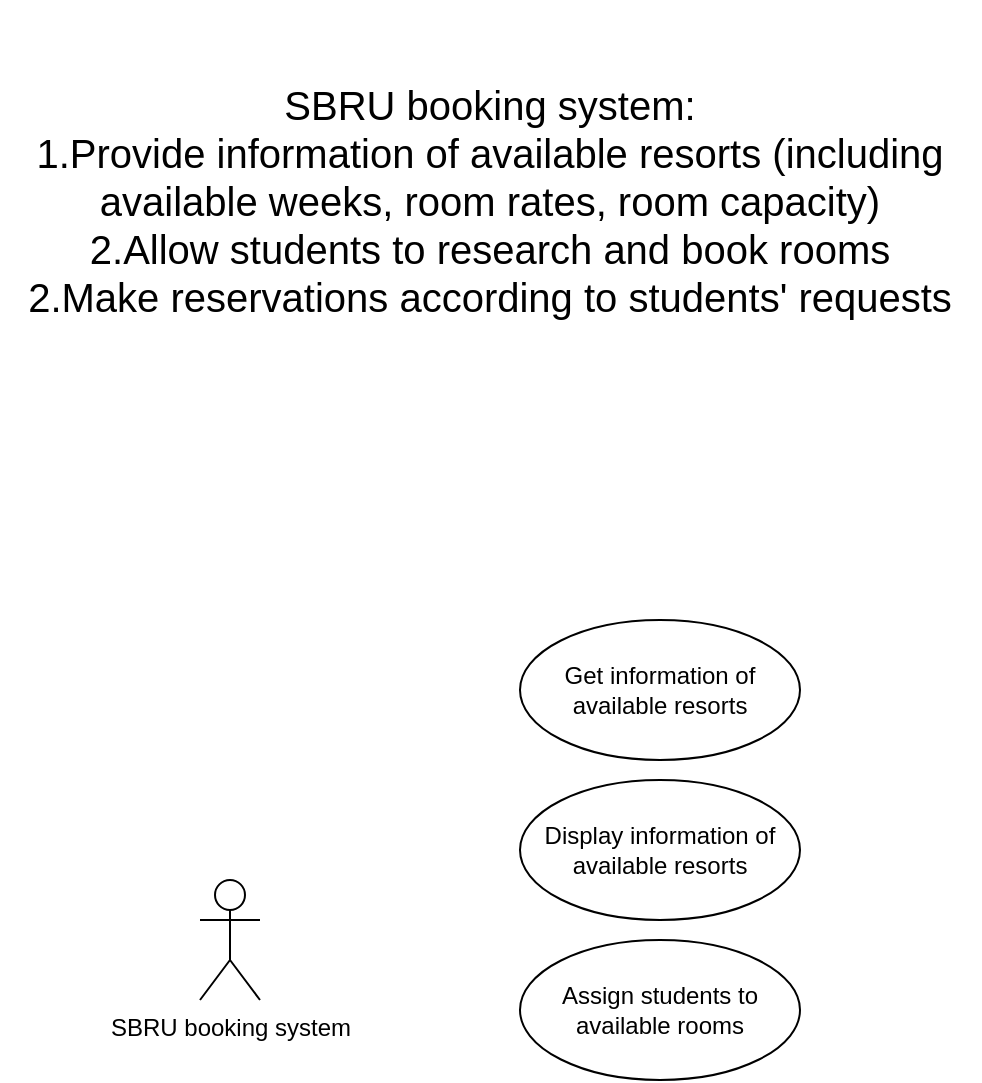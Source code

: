 <mxfile version="21.6.9" type="github">
  <diagram name="第 1 页" id="NdMm5oTjZDWahYiceiZe">
    <mxGraphModel dx="522" dy="824" grid="1" gridSize="10" guides="1" tooltips="1" connect="1" arrows="1" fold="1" page="1" pageScale="1" pageWidth="827" pageHeight="1169" math="0" shadow="0">
      <root>
        <mxCell id="0" />
        <mxCell id="1" parent="0" />
        <mxCell id="7tdOnn2KZ6qiz_F1eBLT-1" value="&lt;font style=&quot;font-size: 20px;&quot;&gt;SBRU booking system:&lt;br&gt;1.Provide information of available resorts (including available weeks, room rates, room capacity)&lt;br&gt;2.Allow students to research and book rooms&lt;br&gt;2.Make reservations according to students&#39; requests&lt;/font&gt;" style="text;html=1;strokeColor=none;fillColor=none;align=center;verticalAlign=middle;whiteSpace=wrap;rounded=0;" vertex="1" parent="1">
          <mxGeometry x="20" y="20" width="490" height="200" as="geometry" />
        </mxCell>
        <mxCell id="7tdOnn2KZ6qiz_F1eBLT-2" value="SBRU booking system" style="shape=umlActor;verticalLabelPosition=bottom;verticalAlign=top;html=1;" vertex="1" parent="1">
          <mxGeometry x="120" y="460" width="30" height="60" as="geometry" />
        </mxCell>
        <mxCell id="7tdOnn2KZ6qiz_F1eBLT-5" value="Get information of available resorts" style="ellipse;whiteSpace=wrap;html=1;" vertex="1" parent="1">
          <mxGeometry x="280" y="330" width="140" height="70" as="geometry" />
        </mxCell>
        <mxCell id="7tdOnn2KZ6qiz_F1eBLT-6" value="Display information of available resorts" style="ellipse;whiteSpace=wrap;html=1;" vertex="1" parent="1">
          <mxGeometry x="280" y="410" width="140" height="70" as="geometry" />
        </mxCell>
        <mxCell id="7tdOnn2KZ6qiz_F1eBLT-7" value="Assign students to available rooms" style="ellipse;whiteSpace=wrap;html=1;" vertex="1" parent="1">
          <mxGeometry x="280" y="490" width="140" height="70" as="geometry" />
        </mxCell>
      </root>
    </mxGraphModel>
  </diagram>
</mxfile>

